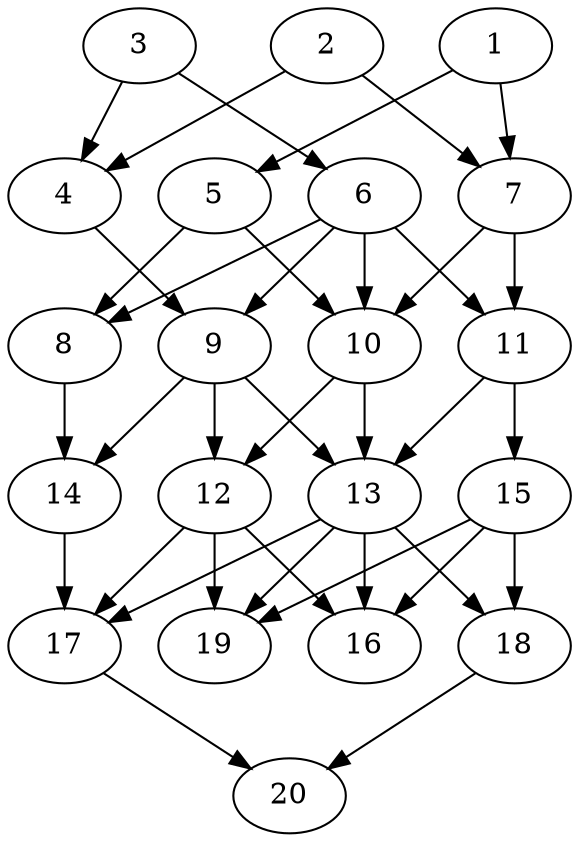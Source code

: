 // DAG automatically generated by daggen at Thu Oct  3 13:58:42 2019
// ./daggen --dot -n 20 --ccr 0.3 --fat 0.5 --regular 0.9 --density 0.7 --mindata 5242880 --maxdata 52428800 
digraph G {
  1 [size="162860373", alpha="0.06", expect_size="48858112"] 
  1 -> 5 [size ="48858112"]
  1 -> 7 [size ="48858112"]
  2 [size="33815893", alpha="0.06", expect_size="10144768"] 
  2 -> 4 [size ="10144768"]
  2 -> 7 [size ="10144768"]
  3 [size="38488747", alpha="0.07", expect_size="11546624"] 
  3 -> 4 [size ="11546624"]
  3 -> 6 [size ="11546624"]
  4 [size="42147840", alpha="0.10", expect_size="12644352"] 
  4 -> 9 [size ="12644352"]
  5 [size="61351253", alpha="0.08", expect_size="18405376"] 
  5 -> 8 [size ="18405376"]
  5 -> 10 [size ="18405376"]
  6 [size="123566080", alpha="0.06", expect_size="37069824"] 
  6 -> 8 [size ="37069824"]
  6 -> 9 [size ="37069824"]
  6 -> 10 [size ="37069824"]
  6 -> 11 [size ="37069824"]
  7 [size="60542293", alpha="0.05", expect_size="18162688"] 
  7 -> 10 [size ="18162688"]
  7 -> 11 [size ="18162688"]
  8 [size="120203947", alpha="0.06", expect_size="36061184"] 
  8 -> 14 [size ="36061184"]
  9 [size="169004373", alpha="0.05", expect_size="50701312"] 
  9 -> 12 [size ="50701312"]
  9 -> 13 [size ="50701312"]
  9 -> 14 [size ="50701312"]
  10 [size="155279360", alpha="0.19", expect_size="46583808"] 
  10 -> 12 [size ="46583808"]
  10 -> 13 [size ="46583808"]
  11 [size="122760533", alpha="0.01", expect_size="36828160"] 
  11 -> 13 [size ="36828160"]
  11 -> 15 [size ="36828160"]
  12 [size="170690560", alpha="0.16", expect_size="51207168"] 
  12 -> 16 [size ="51207168"]
  12 -> 17 [size ="51207168"]
  12 -> 19 [size ="51207168"]
  13 [size="58344107", alpha="0.17", expect_size="17503232"] 
  13 -> 16 [size ="17503232"]
  13 -> 17 [size ="17503232"]
  13 -> 18 [size ="17503232"]
  13 -> 19 [size ="17503232"]
  14 [size="110308693", alpha="0.15", expect_size="33092608"] 
  14 -> 17 [size ="33092608"]
  15 [size="32204800", alpha="0.12", expect_size="9661440"] 
  15 -> 16 [size ="9661440"]
  15 -> 18 [size ="9661440"]
  15 -> 19 [size ="9661440"]
  16 [size="95378773", alpha="0.11", expect_size="28613632"] 
  17 [size="139489280", alpha="0.09", expect_size="41846784"] 
  17 -> 20 [size ="41846784"]
  18 [size="23579307", alpha="0.15", expect_size="7073792"] 
  18 -> 20 [size ="7073792"]
  19 [size="74031787", alpha="0.01", expect_size="22209536"] 
  20 [size="115036160", alpha="0.05", expect_size="34510848"] 
}
